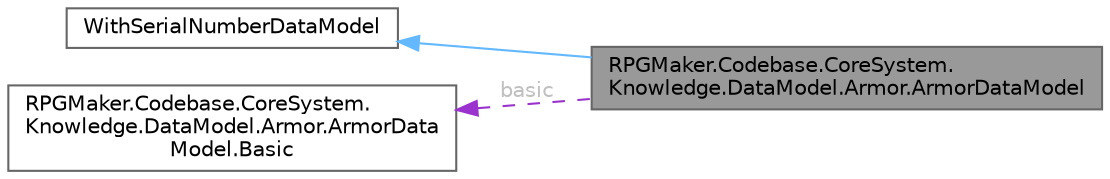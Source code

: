 digraph "RPGMaker.Codebase.CoreSystem.Knowledge.DataModel.Armor.ArmorDataModel"
{
 // LATEX_PDF_SIZE
  bgcolor="transparent";
  edge [fontname=Helvetica,fontsize=10,labelfontname=Helvetica,labelfontsize=10];
  node [fontname=Helvetica,fontsize=10,shape=box,height=0.2,width=0.4];
  rankdir="LR";
  Node1 [id="Node000001",label="RPGMaker.Codebase.CoreSystem.\lKnowledge.DataModel.Armor.ArmorDataModel",height=0.2,width=0.4,color="gray40", fillcolor="grey60", style="filled", fontcolor="black",tooltip="😁 防具データ・モデル"];
  Node2 -> Node1 [id="edge1_Node000001_Node000002",dir="back",color="steelblue1",style="solid",tooltip=" "];
  Node2 [id="Node000002",label="WithSerialNumberDataModel",height=0.2,width=0.4,color="gray40", fillcolor="white", style="filled",tooltip=" "];
  Node3 -> Node1 [id="edge2_Node000001_Node000003",dir="back",color="darkorchid3",style="dashed",tooltip=" ",label=" basic",fontcolor="grey" ];
  Node3 [id="Node000003",label="RPGMaker.Codebase.CoreSystem.\lKnowledge.DataModel.Armor.ArmorData\lModel.Basic",height=0.2,width=0.4,color="gray40", fillcolor="white", style="filled",URL="$d4/d6e/class_r_p_g_maker_1_1_codebase_1_1_core_system_1_1_knowledge_1_1_data_model_1_1_armor_1_1_armor_data_model_1_1_basic.html",tooltip="基本"];
}
